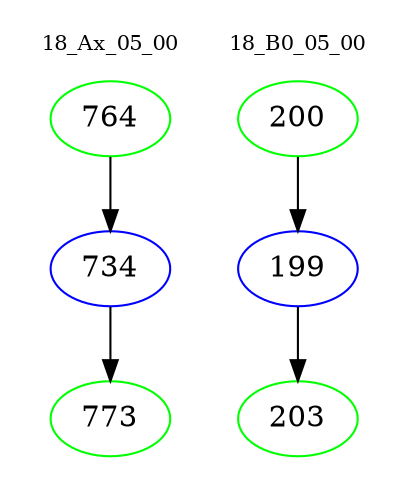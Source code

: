 digraph{
subgraph cluster_0 {
color = white
label = "18_Ax_05_00";
fontsize=10;
T0_764 [label="764", color="green"]
T0_764 -> T0_734 [color="black"]
T0_734 [label="734", color="blue"]
T0_734 -> T0_773 [color="black"]
T0_773 [label="773", color="green"]
}
subgraph cluster_1 {
color = white
label = "18_B0_05_00";
fontsize=10;
T1_200 [label="200", color="green"]
T1_200 -> T1_199 [color="black"]
T1_199 [label="199", color="blue"]
T1_199 -> T1_203 [color="black"]
T1_203 [label="203", color="green"]
}
}
